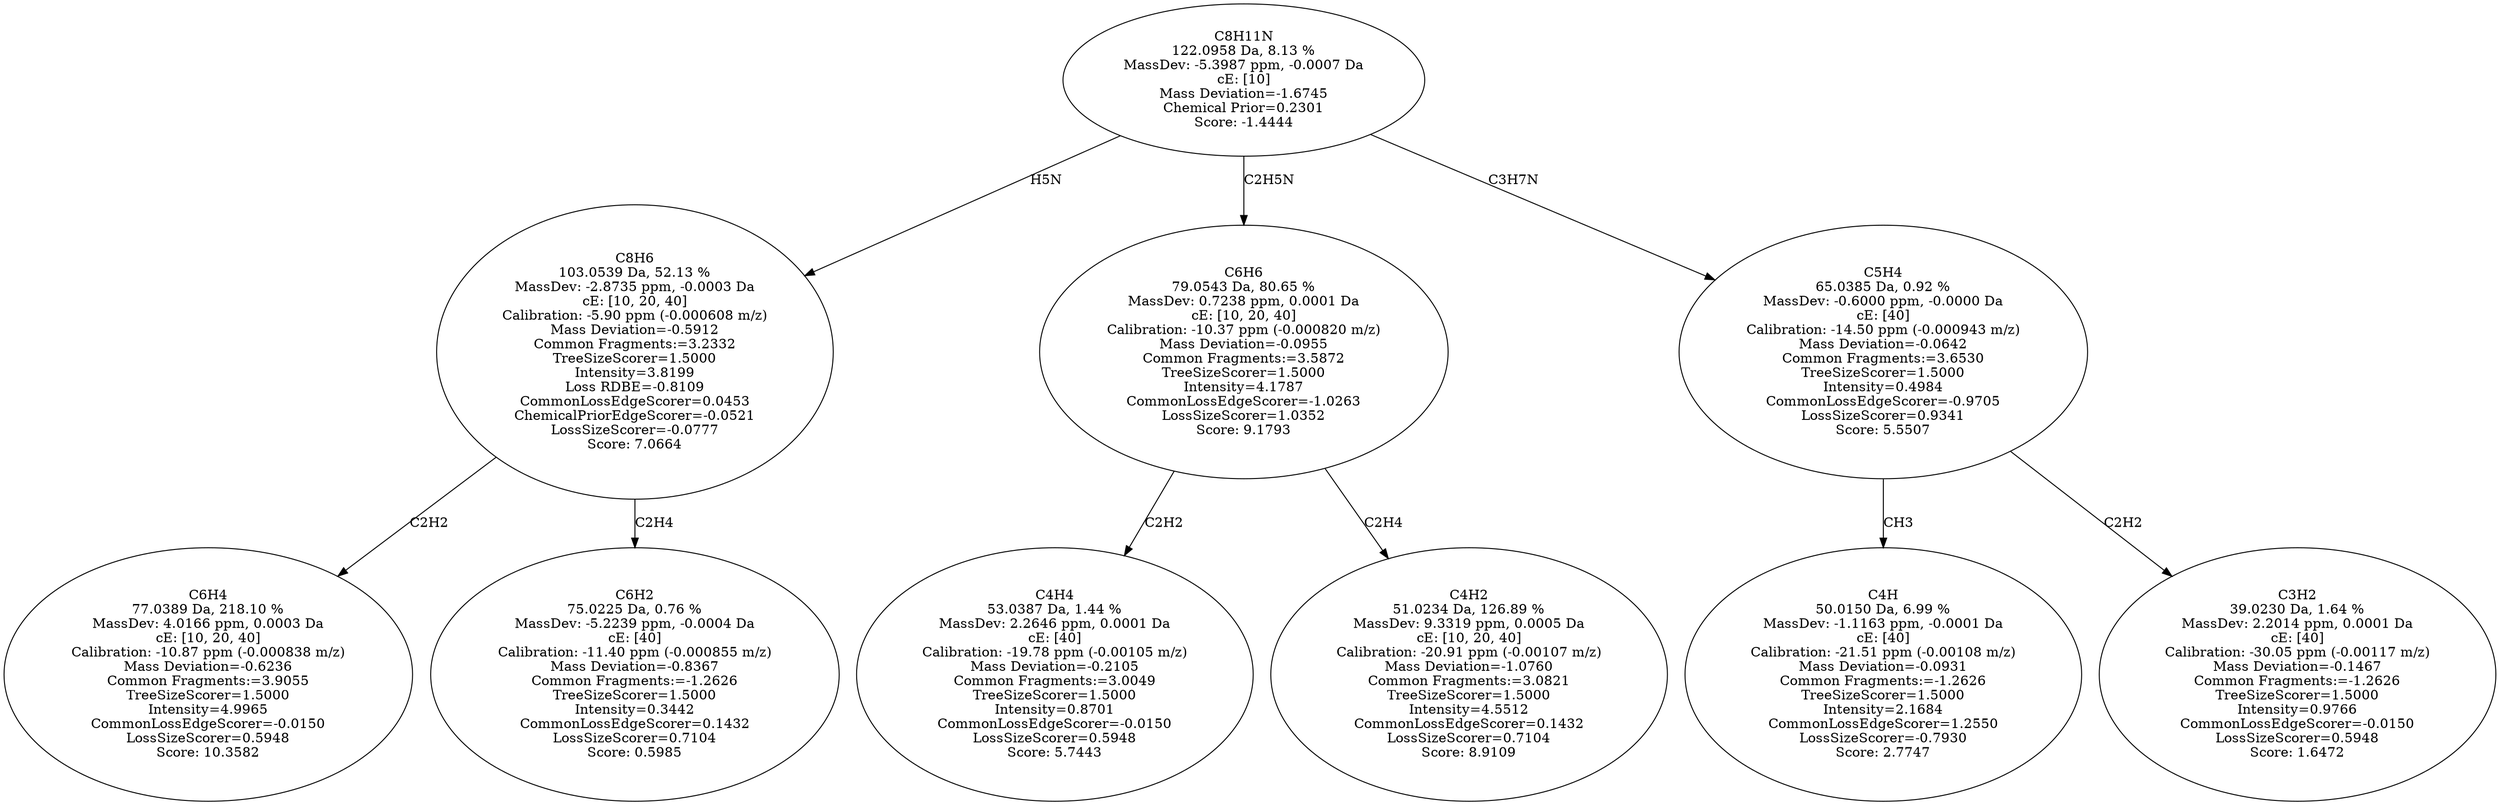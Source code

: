 strict digraph {
v1 [label="C6H4\n77.0389 Da, 218.10 %\nMassDev: 4.0166 ppm, 0.0003 Da\ncE: [10, 20, 40]\nCalibration: -10.87 ppm (-0.000838 m/z)\nMass Deviation=-0.6236\nCommon Fragments:=3.9055\nTreeSizeScorer=1.5000\nIntensity=4.9965\nCommonLossEdgeScorer=-0.0150\nLossSizeScorer=0.5948\nScore: 10.3582"];
v2 [label="C6H2\n75.0225 Da, 0.76 %\nMassDev: -5.2239 ppm, -0.0004 Da\ncE: [40]\nCalibration: -11.40 ppm (-0.000855 m/z)\nMass Deviation=-0.8367\nCommon Fragments:=-1.2626\nTreeSizeScorer=1.5000\nIntensity=0.3442\nCommonLossEdgeScorer=0.1432\nLossSizeScorer=0.7104\nScore: 0.5985"];
v3 [label="C8H6\n103.0539 Da, 52.13 %\nMassDev: -2.8735 ppm, -0.0003 Da\ncE: [10, 20, 40]\nCalibration: -5.90 ppm (-0.000608 m/z)\nMass Deviation=-0.5912\nCommon Fragments:=3.2332\nTreeSizeScorer=1.5000\nIntensity=3.8199\nLoss RDBE=-0.8109\nCommonLossEdgeScorer=0.0453\nChemicalPriorEdgeScorer=-0.0521\nLossSizeScorer=-0.0777\nScore: 7.0664"];
v4 [label="C4H4\n53.0387 Da, 1.44 %\nMassDev: 2.2646 ppm, 0.0001 Da\ncE: [40]\nCalibration: -19.78 ppm (-0.00105 m/z)\nMass Deviation=-0.2105\nCommon Fragments:=3.0049\nTreeSizeScorer=1.5000\nIntensity=0.8701\nCommonLossEdgeScorer=-0.0150\nLossSizeScorer=0.5948\nScore: 5.7443"];
v5 [label="C4H2\n51.0234 Da, 126.89 %\nMassDev: 9.3319 ppm, 0.0005 Da\ncE: [10, 20, 40]\nCalibration: -20.91 ppm (-0.00107 m/z)\nMass Deviation=-1.0760\nCommon Fragments:=3.0821\nTreeSizeScorer=1.5000\nIntensity=4.5512\nCommonLossEdgeScorer=0.1432\nLossSizeScorer=0.7104\nScore: 8.9109"];
v6 [label="C6H6\n79.0543 Da, 80.65 %\nMassDev: 0.7238 ppm, 0.0001 Da\ncE: [10, 20, 40]\nCalibration: -10.37 ppm (-0.000820 m/z)\nMass Deviation=-0.0955\nCommon Fragments:=3.5872\nTreeSizeScorer=1.5000\nIntensity=4.1787\nCommonLossEdgeScorer=-1.0263\nLossSizeScorer=1.0352\nScore: 9.1793"];
v7 [label="C4H\n50.0150 Da, 6.99 %\nMassDev: -1.1163 ppm, -0.0001 Da\ncE: [40]\nCalibration: -21.51 ppm (-0.00108 m/z)\nMass Deviation=-0.0931\nCommon Fragments:=-1.2626\nTreeSizeScorer=1.5000\nIntensity=2.1684\nCommonLossEdgeScorer=1.2550\nLossSizeScorer=-0.7930\nScore: 2.7747"];
v8 [label="C3H2\n39.0230 Da, 1.64 %\nMassDev: 2.2014 ppm, 0.0001 Da\ncE: [40]\nCalibration: -30.05 ppm (-0.00117 m/z)\nMass Deviation=-0.1467\nCommon Fragments:=-1.2626\nTreeSizeScorer=1.5000\nIntensity=0.9766\nCommonLossEdgeScorer=-0.0150\nLossSizeScorer=0.5948\nScore: 1.6472"];
v9 [label="C5H4\n65.0385 Da, 0.92 %\nMassDev: -0.6000 ppm, -0.0000 Da\ncE: [40]\nCalibration: -14.50 ppm (-0.000943 m/z)\nMass Deviation=-0.0642\nCommon Fragments:=3.6530\nTreeSizeScorer=1.5000\nIntensity=0.4984\nCommonLossEdgeScorer=-0.9705\nLossSizeScorer=0.9341\nScore: 5.5507"];
v10 [label="C8H11N\n122.0958 Da, 8.13 %\nMassDev: -5.3987 ppm, -0.0007 Da\ncE: [10]\nMass Deviation=-1.6745\nChemical Prior=0.2301\nScore: -1.4444"];
v3 -> v1 [label="C2H2"];
v3 -> v2 [label="C2H4"];
v10 -> v3 [label="H5N"];
v6 -> v4 [label="C2H2"];
v6 -> v5 [label="C2H4"];
v10 -> v6 [label="C2H5N"];
v9 -> v7 [label="CH3"];
v9 -> v8 [label="C2H2"];
v10 -> v9 [label="C3H7N"];
}